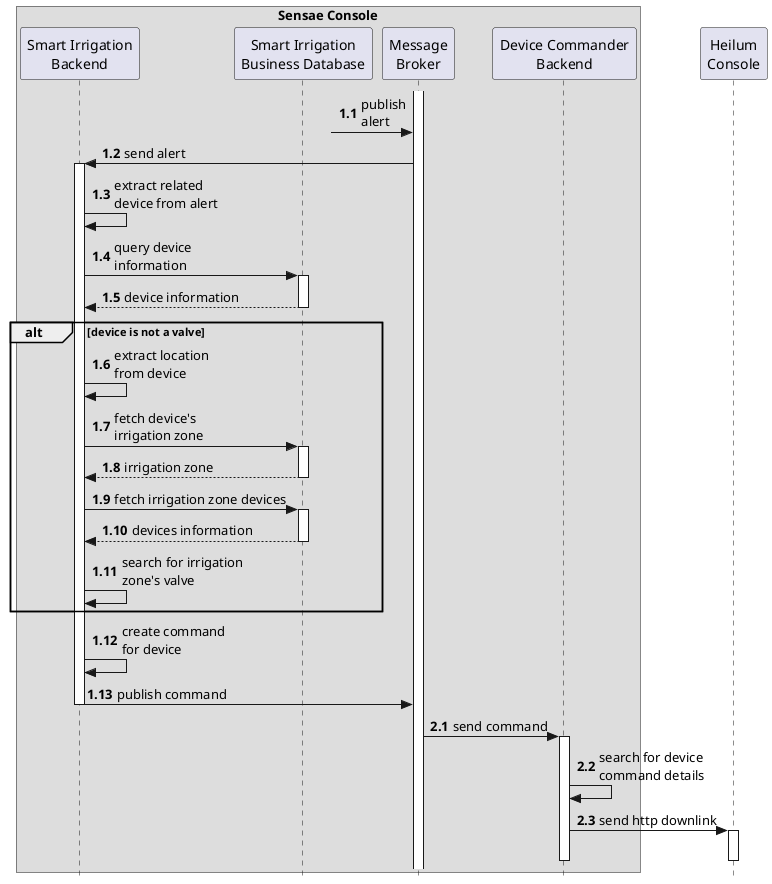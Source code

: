 @startuml smart-irrigation-process

autonumber 1.1

skinparam style strictuml

box "Sensae Console"
participant "Smart Irrigation\nBackend" as BACK
participant "Smart Irrigation\nBusiness Database" as DB
participant "Message\nBroker" as MB
participant "Device Commander\nBackend" as COMM
end box 

participant "Heilum\nConsole" as HC

activate MB

?-> MB : publish\nalert

MB -> BACK ++ : send alert

BACK -> BACK : extract related\ndevice from alert

BACK -> DB ++ : query device\ninformation

DB --> BACK -- : device information

alt device is not a valve
    BACK -> BACK : extract location\nfrom device
    BACK -> DB ++ : fetch device's\nirrigation zone
    return irrigation zone
    BACK -> DB ++ : fetch irrigation zone devices
    return devices information
    BACK -> BACK : search for irrigation\nzone's valve
end

BACK -> BACK : create command\nfor device
BACK -> MB -- : publish command

autonumber inc A
MB -> COMM ++ : send command
COMM -> COMM : search for device\ncommand details
COMM -> HC ++--: send http downlink
deactivate HC

@enduml
